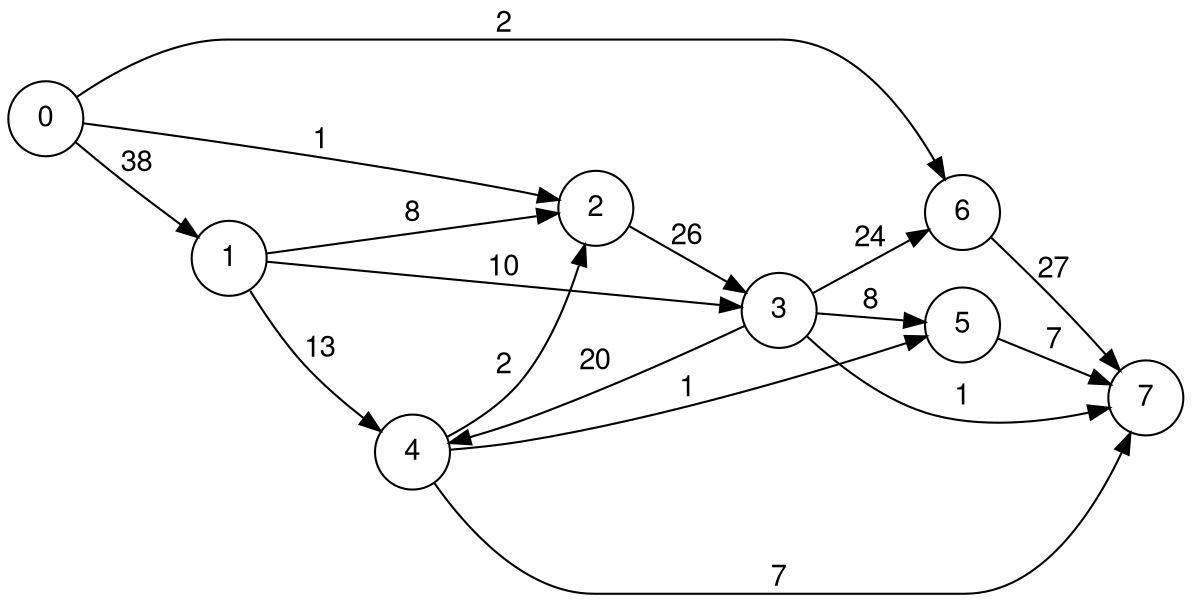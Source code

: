 digraph finite_state_machine {
  fontname="Helvetica,Arial,sans-serif"
  node [fontname="Helvetica,Arial,sans-serif"]
  edge [fontname="Helvetica,Arial,sans-serif"]
  rankdir=LR;
  node [shape = circle];
  4 -> 2 [ label = "2" ];
  4 -> 7 [ label = "7" ];
  4 -> 5 [ label = "1" ];
  0 -> 6 [ label = "2" ];
  0 -> 1 [ label = "38" ];
  0 -> 2 [ label = "1" ];
  3 -> 6 [ label = "24" ];
  3 -> 7 [ label = "1" ];
  3 -> 4 [ label = "20" ];
  3 -> 5 [ label = "8" ];
  6 -> 7 [ label = "27" ];
  5 -> 7 [ label = "7" ];
  1 -> 2 [ label = "8" ];
  1 -> 3 [ label = "10" ];
  1 -> 4 [ label = "13" ];
  2 -> 3 [ label = "26" ];
}
